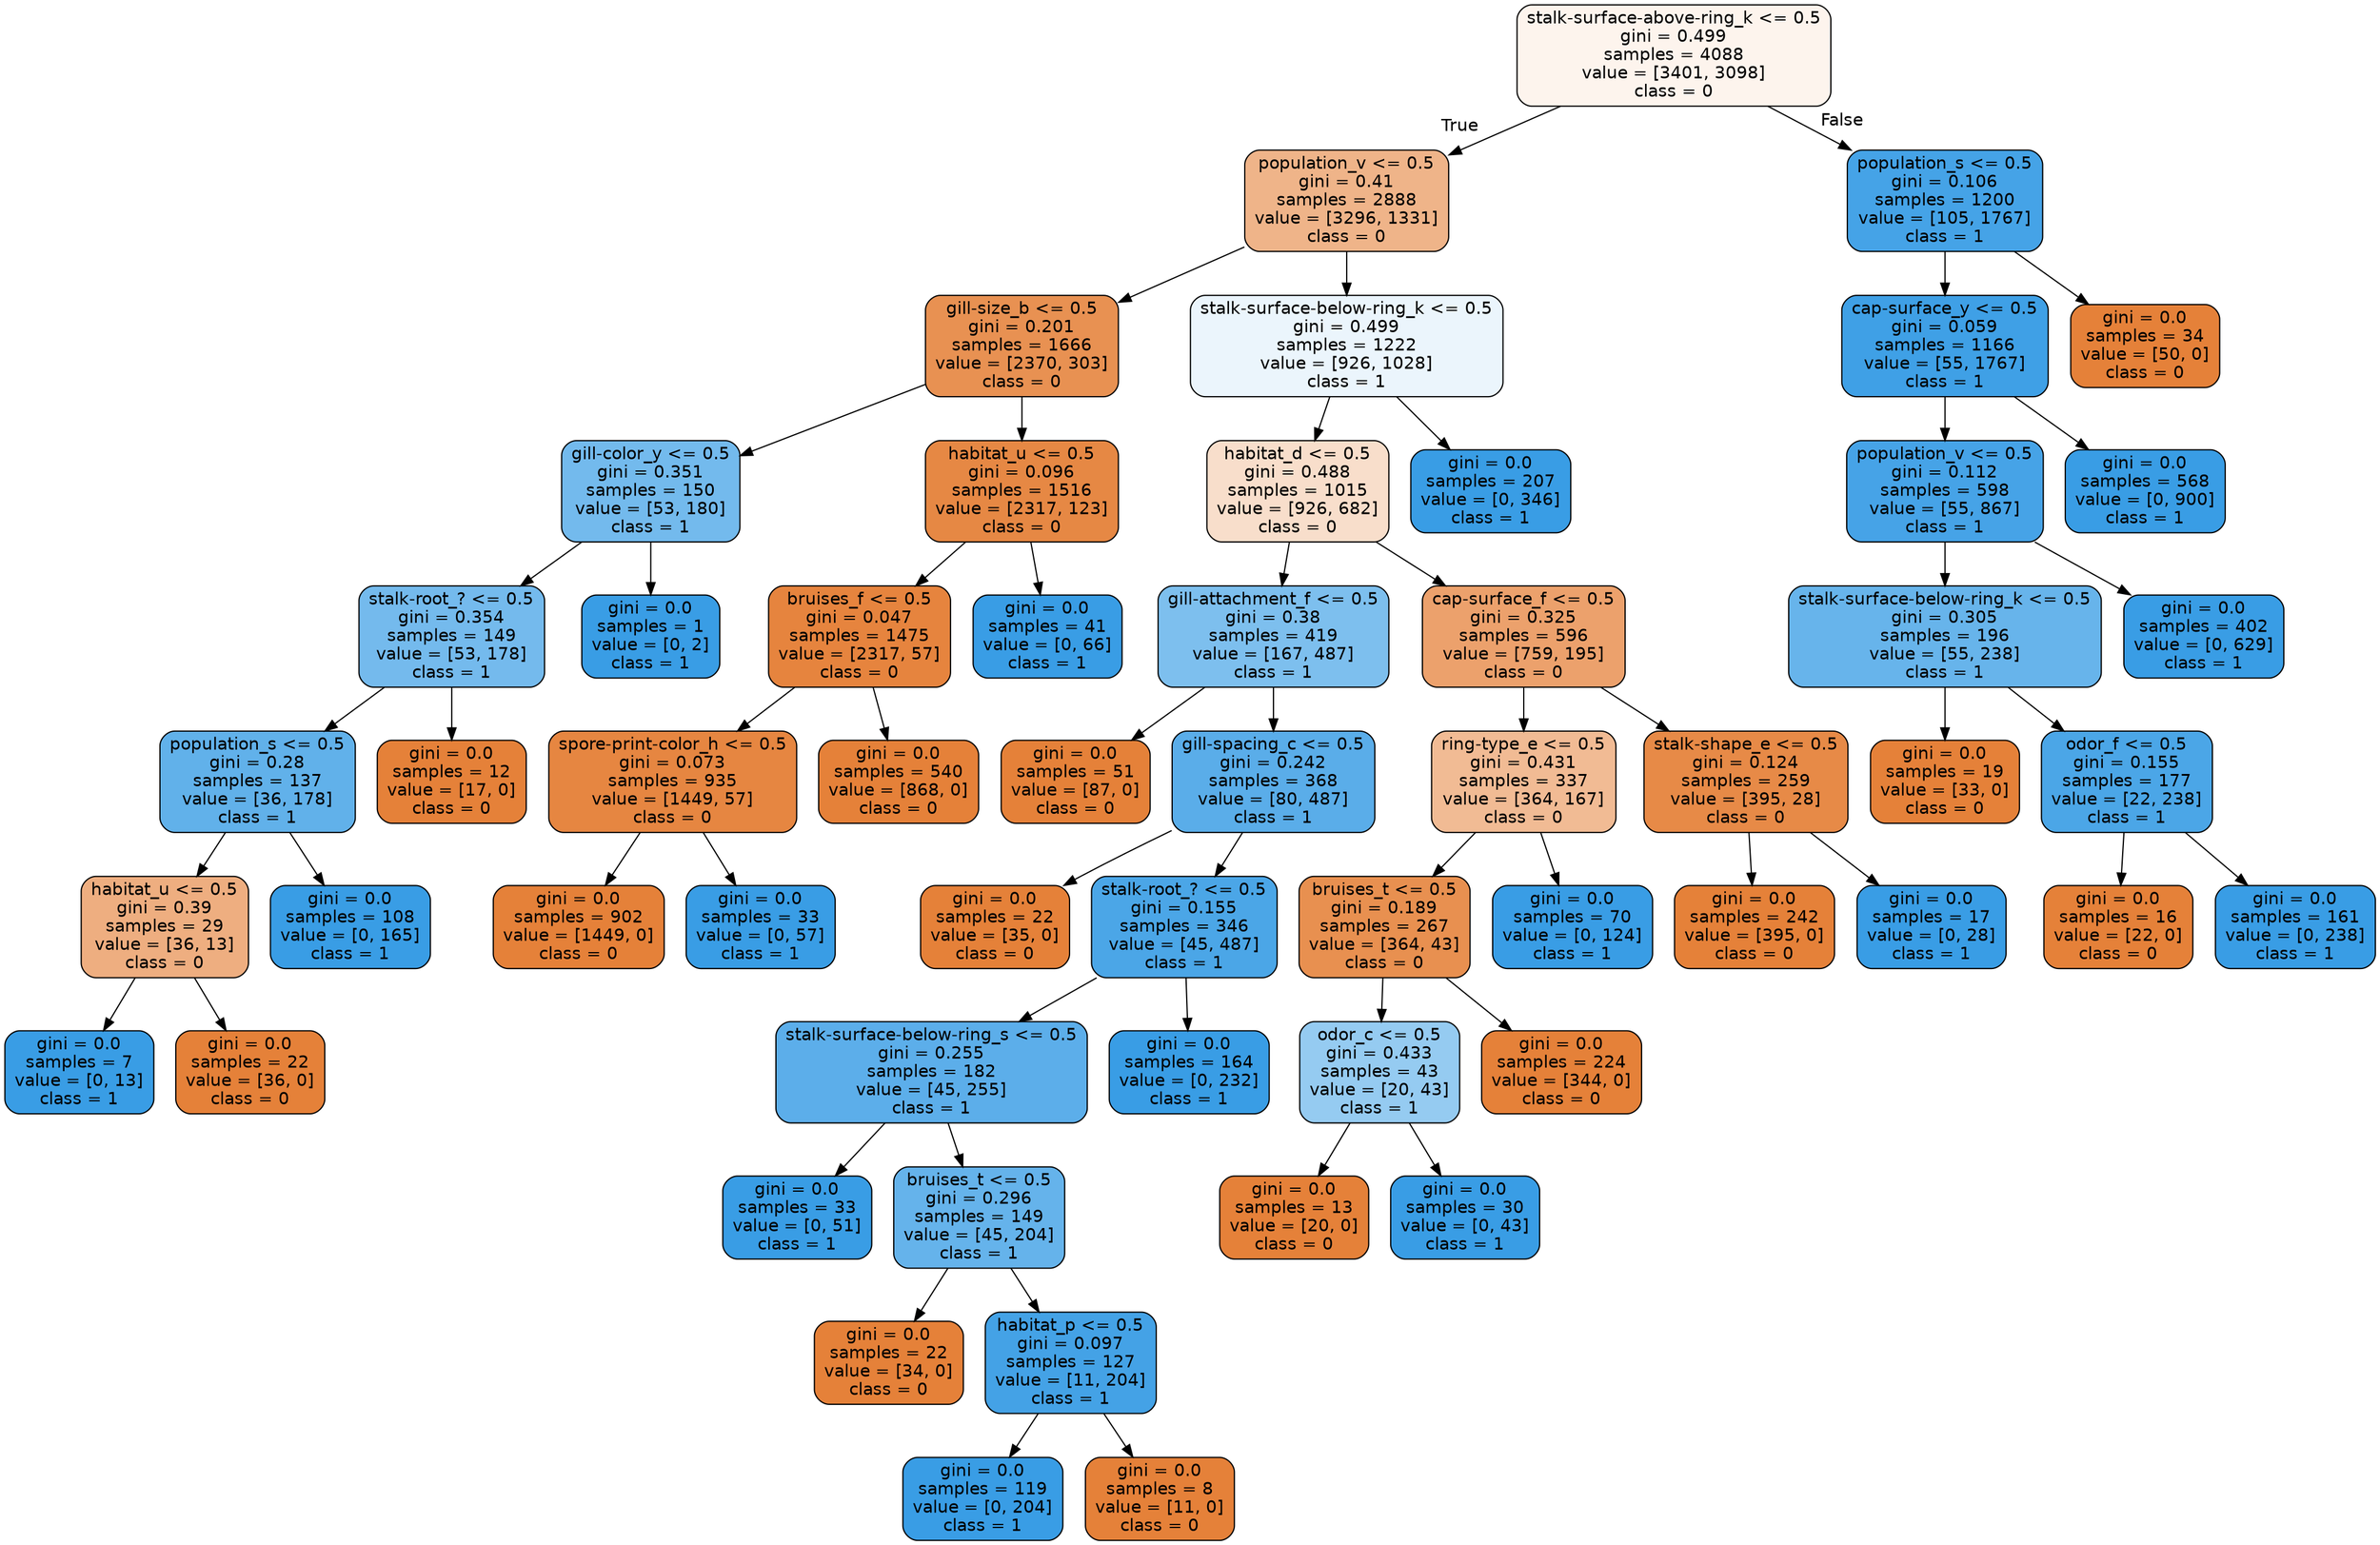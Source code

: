 digraph Tree {
node [shape=box, style="filled, rounded", color="black", fontname="helvetica"] ;
edge [fontname="helvetica"] ;
0 [label="stalk-surface-above-ring_k <= 0.5\ngini = 0.499\nsamples = 4088\nvalue = [3401, 3098]\nclass = 0", fillcolor="#fdf4ed"] ;
1 [label="population_v <= 0.5\ngini = 0.41\nsamples = 2888\nvalue = [3296, 1331]\nclass = 0", fillcolor="#efb489"] ;
0 -> 1 [labeldistance=2.5, labelangle=45, headlabel="True"] ;
2 [label="gill-size_b <= 0.5\ngini = 0.201\nsamples = 1666\nvalue = [2370, 303]\nclass = 0", fillcolor="#e89152"] ;
1 -> 2 ;
3 [label="gill-color_y <= 0.5\ngini = 0.351\nsamples = 150\nvalue = [53, 180]\nclass = 1", fillcolor="#73baed"] ;
2 -> 3 ;
4 [label="stalk-root_? <= 0.5\ngini = 0.354\nsamples = 149\nvalue = [53, 178]\nclass = 1", fillcolor="#74baed"] ;
3 -> 4 ;
5 [label="population_s <= 0.5\ngini = 0.28\nsamples = 137\nvalue = [36, 178]\nclass = 1", fillcolor="#61b1ea"] ;
4 -> 5 ;
6 [label="habitat_u <= 0.5\ngini = 0.39\nsamples = 29\nvalue = [36, 13]\nclass = 0", fillcolor="#eeae80"] ;
5 -> 6 ;
7 [label="gini = 0.0\nsamples = 7\nvalue = [0, 13]\nclass = 1", fillcolor="#399de5"] ;
6 -> 7 ;
8 [label="gini = 0.0\nsamples = 22\nvalue = [36, 0]\nclass = 0", fillcolor="#e58139"] ;
6 -> 8 ;
9 [label="gini = 0.0\nsamples = 108\nvalue = [0, 165]\nclass = 1", fillcolor="#399de5"] ;
5 -> 9 ;
10 [label="gini = 0.0\nsamples = 12\nvalue = [17, 0]\nclass = 0", fillcolor="#e58139"] ;
4 -> 10 ;
11 [label="gini = 0.0\nsamples = 1\nvalue = [0, 2]\nclass = 1", fillcolor="#399de5"] ;
3 -> 11 ;
12 [label="habitat_u <= 0.5\ngini = 0.096\nsamples = 1516\nvalue = [2317, 123]\nclass = 0", fillcolor="#e68844"] ;
2 -> 12 ;
13 [label="bruises_f <= 0.5\ngini = 0.047\nsamples = 1475\nvalue = [2317, 57]\nclass = 0", fillcolor="#e6843e"] ;
12 -> 13 ;
14 [label="spore-print-color_h <= 0.5\ngini = 0.073\nsamples = 935\nvalue = [1449, 57]\nclass = 0", fillcolor="#e68641"] ;
13 -> 14 ;
15 [label="gini = 0.0\nsamples = 902\nvalue = [1449, 0]\nclass = 0", fillcolor="#e58139"] ;
14 -> 15 ;
16 [label="gini = 0.0\nsamples = 33\nvalue = [0, 57]\nclass = 1", fillcolor="#399de5"] ;
14 -> 16 ;
17 [label="gini = 0.0\nsamples = 540\nvalue = [868, 0]\nclass = 0", fillcolor="#e58139"] ;
13 -> 17 ;
18 [label="gini = 0.0\nsamples = 41\nvalue = [0, 66]\nclass = 1", fillcolor="#399de5"] ;
12 -> 18 ;
19 [label="stalk-surface-below-ring_k <= 0.5\ngini = 0.499\nsamples = 1222\nvalue = [926, 1028]\nclass = 1", fillcolor="#ebf5fc"] ;
1 -> 19 ;
20 [label="habitat_d <= 0.5\ngini = 0.488\nsamples = 1015\nvalue = [926, 682]\nclass = 0", fillcolor="#f8decb"] ;
19 -> 20 ;
21 [label="gill-attachment_f <= 0.5\ngini = 0.38\nsamples = 419\nvalue = [167, 487]\nclass = 1", fillcolor="#7dbfee"] ;
20 -> 21 ;
22 [label="gini = 0.0\nsamples = 51\nvalue = [87, 0]\nclass = 0", fillcolor="#e58139"] ;
21 -> 22 ;
23 [label="gill-spacing_c <= 0.5\ngini = 0.242\nsamples = 368\nvalue = [80, 487]\nclass = 1", fillcolor="#5aade9"] ;
21 -> 23 ;
24 [label="gini = 0.0\nsamples = 22\nvalue = [35, 0]\nclass = 0", fillcolor="#e58139"] ;
23 -> 24 ;
25 [label="stalk-root_? <= 0.5\ngini = 0.155\nsamples = 346\nvalue = [45, 487]\nclass = 1", fillcolor="#4ba6e7"] ;
23 -> 25 ;
26 [label="stalk-surface-below-ring_s <= 0.5\ngini = 0.255\nsamples = 182\nvalue = [45, 255]\nclass = 1", fillcolor="#5caeea"] ;
25 -> 26 ;
27 [label="gini = 0.0\nsamples = 33\nvalue = [0, 51]\nclass = 1", fillcolor="#399de5"] ;
26 -> 27 ;
28 [label="bruises_t <= 0.5\ngini = 0.296\nsamples = 149\nvalue = [45, 204]\nclass = 1", fillcolor="#65b3eb"] ;
26 -> 28 ;
29 [label="gini = 0.0\nsamples = 22\nvalue = [34, 0]\nclass = 0", fillcolor="#e58139"] ;
28 -> 29 ;
30 [label="habitat_p <= 0.5\ngini = 0.097\nsamples = 127\nvalue = [11, 204]\nclass = 1", fillcolor="#44a2e6"] ;
28 -> 30 ;
31 [label="gini = 0.0\nsamples = 119\nvalue = [0, 204]\nclass = 1", fillcolor="#399de5"] ;
30 -> 31 ;
32 [label="gini = 0.0\nsamples = 8\nvalue = [11, 0]\nclass = 0", fillcolor="#e58139"] ;
30 -> 32 ;
33 [label="gini = 0.0\nsamples = 164\nvalue = [0, 232]\nclass = 1", fillcolor="#399de5"] ;
25 -> 33 ;
34 [label="cap-surface_f <= 0.5\ngini = 0.325\nsamples = 596\nvalue = [759, 195]\nclass = 0", fillcolor="#eca16c"] ;
20 -> 34 ;
35 [label="ring-type_e <= 0.5\ngini = 0.431\nsamples = 337\nvalue = [364, 167]\nclass = 0", fillcolor="#f1bb94"] ;
34 -> 35 ;
36 [label="bruises_t <= 0.5\ngini = 0.189\nsamples = 267\nvalue = [364, 43]\nclass = 0", fillcolor="#e89050"] ;
35 -> 36 ;
37 [label="odor_c <= 0.5\ngini = 0.433\nsamples = 43\nvalue = [20, 43]\nclass = 1", fillcolor="#95cbf1"] ;
36 -> 37 ;
38 [label="gini = 0.0\nsamples = 13\nvalue = [20, 0]\nclass = 0", fillcolor="#e58139"] ;
37 -> 38 ;
39 [label="gini = 0.0\nsamples = 30\nvalue = [0, 43]\nclass = 1", fillcolor="#399de5"] ;
37 -> 39 ;
40 [label="gini = 0.0\nsamples = 224\nvalue = [344, 0]\nclass = 0", fillcolor="#e58139"] ;
36 -> 40 ;
41 [label="gini = 0.0\nsamples = 70\nvalue = [0, 124]\nclass = 1", fillcolor="#399de5"] ;
35 -> 41 ;
42 [label="stalk-shape_e <= 0.5\ngini = 0.124\nsamples = 259\nvalue = [395, 28]\nclass = 0", fillcolor="#e78a47"] ;
34 -> 42 ;
43 [label="gini = 0.0\nsamples = 242\nvalue = [395, 0]\nclass = 0", fillcolor="#e58139"] ;
42 -> 43 ;
44 [label="gini = 0.0\nsamples = 17\nvalue = [0, 28]\nclass = 1", fillcolor="#399de5"] ;
42 -> 44 ;
45 [label="gini = 0.0\nsamples = 207\nvalue = [0, 346]\nclass = 1", fillcolor="#399de5"] ;
19 -> 45 ;
46 [label="population_s <= 0.5\ngini = 0.106\nsamples = 1200\nvalue = [105, 1767]\nclass = 1", fillcolor="#45a3e7"] ;
0 -> 46 [labeldistance=2.5, labelangle=-45, headlabel="False"] ;
47 [label="cap-surface_y <= 0.5\ngini = 0.059\nsamples = 1166\nvalue = [55, 1767]\nclass = 1", fillcolor="#3fa0e6"] ;
46 -> 47 ;
48 [label="population_v <= 0.5\ngini = 0.112\nsamples = 598\nvalue = [55, 867]\nclass = 1", fillcolor="#46a3e7"] ;
47 -> 48 ;
49 [label="stalk-surface-below-ring_k <= 0.5\ngini = 0.305\nsamples = 196\nvalue = [55, 238]\nclass = 1", fillcolor="#67b4eb"] ;
48 -> 49 ;
50 [label="gini = 0.0\nsamples = 19\nvalue = [33, 0]\nclass = 0", fillcolor="#e58139"] ;
49 -> 50 ;
51 [label="odor_f <= 0.5\ngini = 0.155\nsamples = 177\nvalue = [22, 238]\nclass = 1", fillcolor="#4ba6e7"] ;
49 -> 51 ;
52 [label="gini = 0.0\nsamples = 16\nvalue = [22, 0]\nclass = 0", fillcolor="#e58139"] ;
51 -> 52 ;
53 [label="gini = 0.0\nsamples = 161\nvalue = [0, 238]\nclass = 1", fillcolor="#399de5"] ;
51 -> 53 ;
54 [label="gini = 0.0\nsamples = 402\nvalue = [0, 629]\nclass = 1", fillcolor="#399de5"] ;
48 -> 54 ;
55 [label="gini = 0.0\nsamples = 568\nvalue = [0, 900]\nclass = 1", fillcolor="#399de5"] ;
47 -> 55 ;
56 [label="gini = 0.0\nsamples = 34\nvalue = [50, 0]\nclass = 0", fillcolor="#e58139"] ;
46 -> 56 ;
}